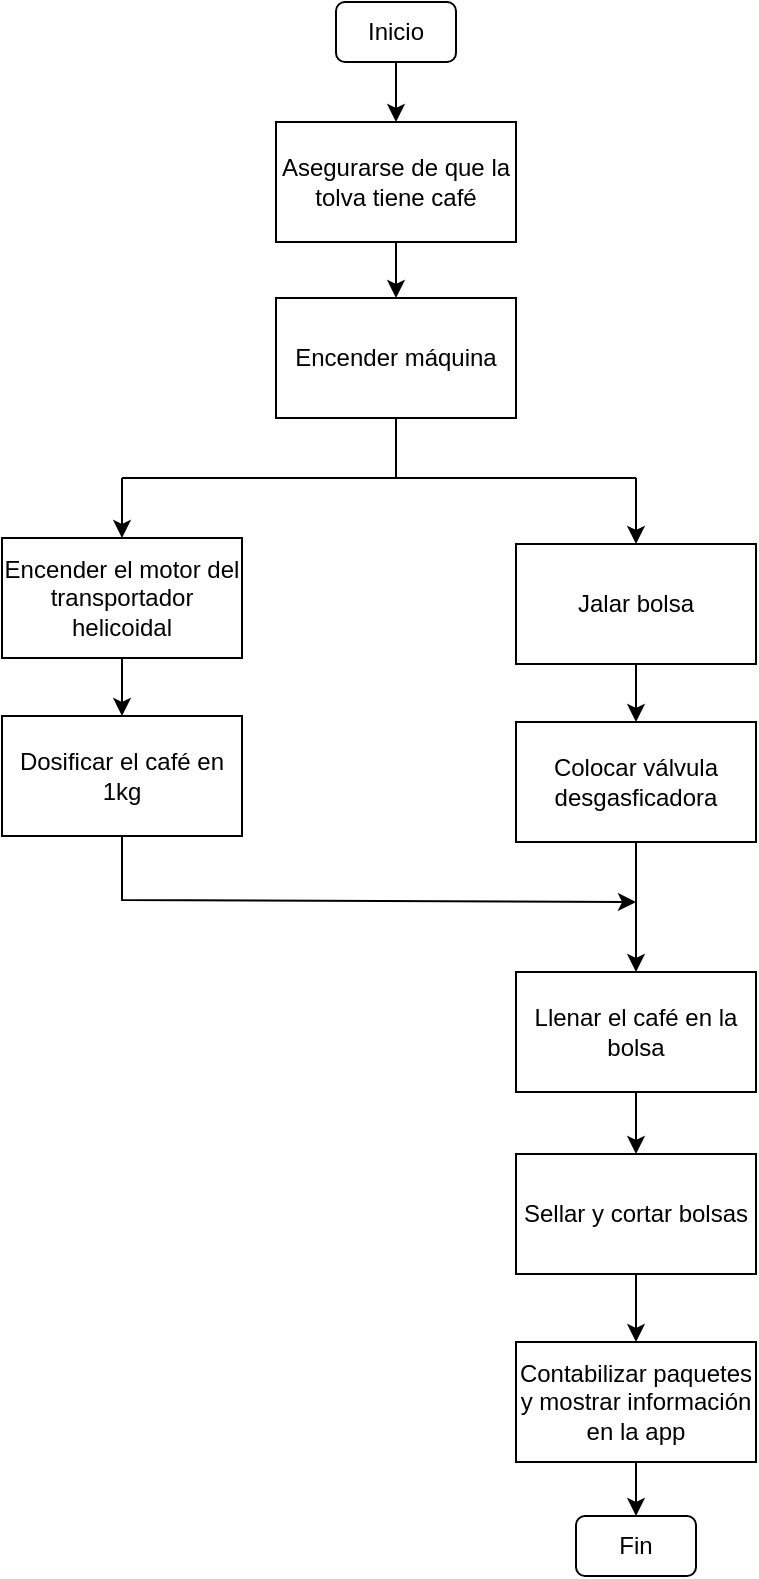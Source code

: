 <mxfile>
    <diagram name="Copy of Page-1" id="NII6ra7tKrfNzlsgMBGU">
        <mxGraphModel dx="1146" dy="571" grid="1" gridSize="1" guides="1" tooltips="1" connect="1" arrows="1" fold="1" page="1" pageScale="1" pageWidth="827" pageHeight="1169" math="0" shadow="0">
            <root>
                <mxCell id="CMLHCJ6Lxcer5jCGiYaB-0"/>
                <mxCell id="CMLHCJ6Lxcer5jCGiYaB-1" parent="CMLHCJ6Lxcer5jCGiYaB-0"/>
                <mxCell id="CMLHCJ6Lxcer5jCGiYaB-2" value="" style="edgeStyle=none;html=1;" edge="1" parent="CMLHCJ6Lxcer5jCGiYaB-1" target="CMLHCJ6Lxcer5jCGiYaB-4">
                    <mxGeometry relative="1" as="geometry">
                        <mxPoint x="285" y="429" as="sourcePoint"/>
                    </mxGeometry>
                </mxCell>
                <mxCell id="CMLHCJ6Lxcer5jCGiYaB-3" value="" style="edgeStyle=none;html=1;entryX=0.5;entryY=0;entryDx=0;entryDy=0;" edge="1" parent="CMLHCJ6Lxcer5jCGiYaB-1" source="CMLHCJ6Lxcer5jCGiYaB-4" target="yY22wWSNRqriSObaIDQg-0">
                    <mxGeometry relative="1" as="geometry">
                        <mxPoint x="285" y="549" as="targetPoint"/>
                    </mxGeometry>
                </mxCell>
                <mxCell id="CMLHCJ6Lxcer5jCGiYaB-4" value="Encender el motor del transportador helicoidal" style="whiteSpace=wrap;html=1;rounded=0;" vertex="1" parent="CMLHCJ6Lxcer5jCGiYaB-1">
                    <mxGeometry x="225" y="459" width="120" height="60" as="geometry"/>
                </mxCell>
                <mxCell id="CMLHCJ6Lxcer5jCGiYaB-12" value="" style="endArrow=none;html=1;rounded=0;endFill=0;" edge="1" parent="CMLHCJ6Lxcer5jCGiYaB-1">
                    <mxGeometry width="50" height="50" relative="1" as="geometry">
                        <mxPoint x="285" y="429" as="sourcePoint"/>
                        <mxPoint x="542" y="429" as="targetPoint"/>
                    </mxGeometry>
                </mxCell>
                <mxCell id="CMLHCJ6Lxcer5jCGiYaB-14" value="" style="endArrow=classic;html=1;rounded=0;entryX=0.5;entryY=0;entryDx=0;entryDy=0;" edge="1" parent="CMLHCJ6Lxcer5jCGiYaB-1" target="yY22wWSNRqriSObaIDQg-3">
                    <mxGeometry width="50" height="50" relative="1" as="geometry">
                        <mxPoint x="542" y="429" as="sourcePoint"/>
                        <mxPoint x="542" y="459" as="targetPoint"/>
                    </mxGeometry>
                </mxCell>
                <mxCell id="CMLHCJ6Lxcer5jCGiYaB-19" value="" style="edgeStyle=none;html=1;" edge="1" parent="CMLHCJ6Lxcer5jCGiYaB-1" source="CMLHCJ6Lxcer5jCGiYaB-20" target="CMLHCJ6Lxcer5jCGiYaB-22">
                    <mxGeometry relative="1" as="geometry"/>
                </mxCell>
                <mxCell id="CMLHCJ6Lxcer5jCGiYaB-20" value="Inicio" style="rounded=1;whiteSpace=wrap;html=1;" vertex="1" parent="CMLHCJ6Lxcer5jCGiYaB-1">
                    <mxGeometry x="392" y="191" width="60" height="30" as="geometry"/>
                </mxCell>
                <mxCell id="CMLHCJ6Lxcer5jCGiYaB-21" value="" style="edgeStyle=none;html=1;" edge="1" parent="CMLHCJ6Lxcer5jCGiYaB-1" source="CMLHCJ6Lxcer5jCGiYaB-22" target="CMLHCJ6Lxcer5jCGiYaB-23">
                    <mxGeometry relative="1" as="geometry"/>
                </mxCell>
                <mxCell id="CMLHCJ6Lxcer5jCGiYaB-22" value="Asegurarse de que la tolva tiene café" style="rounded=0;whiteSpace=wrap;html=1;" vertex="1" parent="CMLHCJ6Lxcer5jCGiYaB-1">
                    <mxGeometry x="362" y="251" width="120" height="60" as="geometry"/>
                </mxCell>
                <mxCell id="CMLHCJ6Lxcer5jCGiYaB-23" value="Encender máquina" style="whiteSpace=wrap;html=1;rounded=0;" vertex="1" parent="CMLHCJ6Lxcer5jCGiYaB-1">
                    <mxGeometry x="362" y="339" width="120" height="60" as="geometry"/>
                </mxCell>
                <mxCell id="CMLHCJ6Lxcer5jCGiYaB-24" value="" style="endArrow=none;html=1;entryX=0.5;entryY=1;entryDx=0;entryDy=0;" edge="1" parent="CMLHCJ6Lxcer5jCGiYaB-1" target="CMLHCJ6Lxcer5jCGiYaB-23">
                    <mxGeometry width="50" height="50" relative="1" as="geometry">
                        <mxPoint x="422" y="429" as="sourcePoint"/>
                        <mxPoint x="342" y="359" as="targetPoint"/>
                    </mxGeometry>
                </mxCell>
                <mxCell id="WrPZ9O4NPNbKUbzEek7v-8" style="edgeStyle=none;html=1;exitX=0.5;exitY=1;exitDx=0;exitDy=0;rounded=0;" edge="1" parent="CMLHCJ6Lxcer5jCGiYaB-1" source="yY22wWSNRqriSObaIDQg-0">
                    <mxGeometry relative="1" as="geometry">
                        <mxPoint x="542" y="641" as="targetPoint"/>
                        <Array as="points">
                            <mxPoint x="285" y="640"/>
                        </Array>
                    </mxGeometry>
                </mxCell>
                <mxCell id="yY22wWSNRqriSObaIDQg-0" value="Dosificar el café en 1kg" style="whiteSpace=wrap;html=1;rounded=0;" vertex="1" parent="CMLHCJ6Lxcer5jCGiYaB-1">
                    <mxGeometry x="225" y="548" width="120" height="60" as="geometry"/>
                </mxCell>
                <mxCell id="WrPZ9O4NPNbKUbzEek7v-5" value="" style="edgeStyle=none;html=1;" edge="1" parent="CMLHCJ6Lxcer5jCGiYaB-1" source="yY22wWSNRqriSObaIDQg-2" target="WrPZ9O4NPNbKUbzEek7v-4">
                    <mxGeometry relative="1" as="geometry"/>
                </mxCell>
                <mxCell id="yY22wWSNRqriSObaIDQg-2" value="Colocar válvula desgasficadora" style="rounded=0;whiteSpace=wrap;html=1;" vertex="1" parent="CMLHCJ6Lxcer5jCGiYaB-1">
                    <mxGeometry x="482" y="551" width="120" height="60" as="geometry"/>
                </mxCell>
                <mxCell id="yY22wWSNRqriSObaIDQg-4" value="" style="edgeStyle=none;html=1;entryX=0.5;entryY=0;entryDx=0;entryDy=0;" edge="1" parent="CMLHCJ6Lxcer5jCGiYaB-1" source="yY22wWSNRqriSObaIDQg-3" target="yY22wWSNRqriSObaIDQg-2">
                    <mxGeometry relative="1" as="geometry"/>
                </mxCell>
                <mxCell id="yY22wWSNRqriSObaIDQg-3" value="Jalar bolsa" style="rounded=0;whiteSpace=wrap;html=1;" vertex="1" parent="CMLHCJ6Lxcer5jCGiYaB-1">
                    <mxGeometry x="482" y="462" width="120" height="60" as="geometry"/>
                </mxCell>
                <mxCell id="WrPZ9O4NPNbKUbzEek7v-7" value="" style="edgeStyle=none;html=1;" edge="1" parent="CMLHCJ6Lxcer5jCGiYaB-1" source="WrPZ9O4NPNbKUbzEek7v-4" target="WrPZ9O4NPNbKUbzEek7v-6">
                    <mxGeometry relative="1" as="geometry"/>
                </mxCell>
                <mxCell id="WrPZ9O4NPNbKUbzEek7v-4" value="Llenar el café en la bolsa" style="rounded=0;whiteSpace=wrap;html=1;" vertex="1" parent="CMLHCJ6Lxcer5jCGiYaB-1">
                    <mxGeometry x="482" y="676" width="120" height="60" as="geometry"/>
                </mxCell>
                <mxCell id="WrPZ9O4NPNbKUbzEek7v-10" value="" style="edgeStyle=none;rounded=0;html=1;" edge="1" parent="CMLHCJ6Lxcer5jCGiYaB-1" source="WrPZ9O4NPNbKUbzEek7v-6" target="WrPZ9O4NPNbKUbzEek7v-9">
                    <mxGeometry relative="1" as="geometry"/>
                </mxCell>
                <mxCell id="WrPZ9O4NPNbKUbzEek7v-6" value="Sellar y cortar bolsas" style="rounded=0;whiteSpace=wrap;html=1;" vertex="1" parent="CMLHCJ6Lxcer5jCGiYaB-1">
                    <mxGeometry x="482" y="767" width="120" height="60" as="geometry"/>
                </mxCell>
                <mxCell id="WrPZ9O4NPNbKUbzEek7v-12" value="" style="edgeStyle=none;rounded=0;html=1;entryX=0.5;entryY=0;entryDx=0;entryDy=0;" edge="1" parent="CMLHCJ6Lxcer5jCGiYaB-1" source="WrPZ9O4NPNbKUbzEek7v-9" target="WrPZ9O4NPNbKUbzEek7v-13">
                    <mxGeometry relative="1" as="geometry">
                        <mxPoint x="542" y="955" as="targetPoint"/>
                    </mxGeometry>
                </mxCell>
                <mxCell id="WrPZ9O4NPNbKUbzEek7v-9" value="Contabilizar paquetes y mostrar información en la app" style="rounded=0;whiteSpace=wrap;html=1;" vertex="1" parent="CMLHCJ6Lxcer5jCGiYaB-1">
                    <mxGeometry x="482" y="861" width="120" height="60" as="geometry"/>
                </mxCell>
                <mxCell id="WrPZ9O4NPNbKUbzEek7v-13" value="Fin" style="rounded=1;whiteSpace=wrap;html=1;" vertex="1" parent="CMLHCJ6Lxcer5jCGiYaB-1">
                    <mxGeometry x="512" y="948" width="60" height="30" as="geometry"/>
                </mxCell>
            </root>
        </mxGraphModel>
    </diagram>
    <diagram id="INudi7NL7MZcqkZFediK" name="Page-1">
        <mxGraphModel dx="1662" dy="828" grid="1" gridSize="1" guides="1" tooltips="1" connect="1" arrows="1" fold="1" page="1" pageScale="1" pageWidth="1169" pageHeight="827" math="0" shadow="0">
            <root>
                <mxCell id="0"/>
                <mxCell id="1" parent="0"/>
                <mxCell id="8" value="" style="edgeStyle=none;html=1;" parent="1" target="7" edge="1">
                    <mxGeometry relative="1" as="geometry">
                        <mxPoint x="264" y="304" as="sourcePoint"/>
                    </mxGeometry>
                </mxCell>
                <mxCell id="10" value="" style="edgeStyle=none;html=1;" parent="1" source="7" target="9" edge="1">
                    <mxGeometry relative="1" as="geometry"/>
                </mxCell>
                <mxCell id="7" value="Encender el motor del transportador helicoidal" style="whiteSpace=wrap;html=1;rounded=0;" parent="1" vertex="1">
                    <mxGeometry x="204" y="334" width="120" height="60" as="geometry"/>
                </mxCell>
                <mxCell id="15" value="" style="edgeStyle=none;rounded=0;html=1;" parent="1" source="9" target="14" edge="1">
                    <mxGeometry relative="1" as="geometry"/>
                </mxCell>
                <mxCell id="9" value="El sensor marcó 1kg?" style="rhombus;whiteSpace=wrap;html=1;rounded=0;" parent="1" vertex="1">
                    <mxGeometry x="191.5" y="424" width="145" height="80" as="geometry"/>
                </mxCell>
                <mxCell id="12" value="" style="endArrow=classic;html=1;exitX=1;exitY=0.5;exitDx=0;exitDy=0;rounded=0;" parent="1" source="9" edge="1">
                    <mxGeometry width="50" height="50" relative="1" as="geometry">
                        <mxPoint x="419" y="454" as="sourcePoint"/>
                        <mxPoint x="264" y="406" as="targetPoint"/>
                        <Array as="points">
                            <mxPoint x="409" y="464"/>
                            <mxPoint x="409" y="424"/>
                            <mxPoint x="409" y="406"/>
                            <mxPoint x="376" y="406"/>
                        </Array>
                    </mxGeometry>
                </mxCell>
                <mxCell id="13" value="No" style="text;html=1;align=center;verticalAlign=middle;resizable=0;points=[];autosize=1;strokeColor=none;fillColor=none;" parent="1" vertex="1">
                    <mxGeometry x="376" y="424" width="30" height="20" as="geometry"/>
                </mxCell>
                <mxCell id="19" value="" style="edgeStyle=none;rounded=0;html=1;" parent="1" source="14" target="18" edge="1">
                    <mxGeometry relative="1" as="geometry"/>
                </mxCell>
                <mxCell id="14" value="Girar el dosificador" style="whiteSpace=wrap;html=1;rounded=0;" parent="1" vertex="1">
                    <mxGeometry x="204" y="526" width="120" height="60" as="geometry"/>
                </mxCell>
                <mxCell id="16" value="Si" style="text;html=1;align=center;verticalAlign=middle;resizable=0;points=[];autosize=1;strokeColor=none;fillColor=none;" parent="1" vertex="1">
                    <mxGeometry x="264" y="504" width="30" height="20" as="geometry"/>
                </mxCell>
                <mxCell id="17" value="" style="endArrow=none;html=1;rounded=0;endFill=0;" parent="1" edge="1">
                    <mxGeometry width="50" height="50" relative="1" as="geometry">
                        <mxPoint x="264" y="304" as="sourcePoint"/>
                        <mxPoint x="521" y="304" as="targetPoint"/>
                    </mxGeometry>
                </mxCell>
                <mxCell id="18" value="Depositar café en el tubo formador" style="whiteSpace=wrap;html=1;rounded=0;" parent="1" vertex="1">
                    <mxGeometry x="204" y="616" width="120" height="60" as="geometry"/>
                </mxCell>
                <mxCell id="20" value="" style="endArrow=classic;html=1;rounded=0;entryX=0.5;entryY=0;entryDx=0;entryDy=0;" parent="1" target="41" edge="1">
                    <mxGeometry width="50" height="50" relative="1" as="geometry">
                        <mxPoint x="521" y="304" as="sourcePoint"/>
                        <mxPoint x="541" y="344" as="targetPoint"/>
                    </mxGeometry>
                </mxCell>
                <mxCell id="23" value="" style="edgeStyle=none;rounded=0;html=1;" parent="1" source="21" target="22" edge="1">
                    <mxGeometry relative="1" as="geometry"/>
                </mxCell>
                <mxCell id="21" value="Encender actuador lineal que coloca la válvula" style="rounded=0;whiteSpace=wrap;html=1;" parent="1" vertex="1">
                    <mxGeometry x="461" y="424" width="120" height="60" as="geometry"/>
                </mxCell>
                <mxCell id="22" value="Encender actuador lineal que sella el lado de la bolsa" style="whiteSpace=wrap;html=1;rounded=0;" parent="1" vertex="1">
                    <mxGeometry x="461" y="526" width="120" height="60" as="geometry"/>
                </mxCell>
                <mxCell id="24" value="Encender actuadores lineales para formar base" style="whiteSpace=wrap;html=1;rounded=0;" parent="1" vertex="1">
                    <mxGeometry x="461" y="646" width="120" height="60" as="geometry"/>
                </mxCell>
                <mxCell id="32" value="" style="edgeStyle=none;html=1;" parent="1" source="33" target="35" edge="1">
                    <mxGeometry relative="1" as="geometry"/>
                </mxCell>
                <mxCell id="33" value="Inicio" style="rounded=1;whiteSpace=wrap;html=1;" parent="1" vertex="1">
                    <mxGeometry x="371" y="66" width="60" height="30" as="geometry"/>
                </mxCell>
                <mxCell id="34" value="" style="edgeStyle=none;html=1;" parent="1" source="35" target="36" edge="1">
                    <mxGeometry relative="1" as="geometry"/>
                </mxCell>
                <mxCell id="35" value="Asegurarse de que la tolva tiene café" style="rounded=0;whiteSpace=wrap;html=1;" parent="1" vertex="1">
                    <mxGeometry x="341" y="126" width="120" height="60" as="geometry"/>
                </mxCell>
                <mxCell id="36" value="Encender máquina" style="whiteSpace=wrap;html=1;rounded=0;" parent="1" vertex="1">
                    <mxGeometry x="341" y="214" width="120" height="60" as="geometry"/>
                </mxCell>
                <mxCell id="37" value="" style="endArrow=none;html=1;entryX=0.5;entryY=1;entryDx=0;entryDy=0;" parent="1" target="36" edge="1">
                    <mxGeometry width="50" height="50" relative="1" as="geometry">
                        <mxPoint x="401" y="304" as="sourcePoint"/>
                        <mxPoint x="321" y="234" as="targetPoint"/>
                    </mxGeometry>
                </mxCell>
                <mxCell id="38" value="Encender motores de las correas de deslizamiento" style="whiteSpace=wrap;html=1;rounded=0;" parent="1" vertex="1">
                    <mxGeometry x="616" y="526" width="120" height="60" as="geometry"/>
                </mxCell>
                <mxCell id="42" value="" style="edgeStyle=none;rounded=0;html=1;endArrow=classic;endFill=1;" parent="1" source="41" target="21" edge="1">
                    <mxGeometry relative="1" as="geometry"/>
                </mxCell>
                <mxCell id="41" value="Encender actuadores para ajustar las correas de deslizamiento" style="rounded=0;whiteSpace=wrap;html=1;" parent="1" vertex="1">
                    <mxGeometry x="461" y="334" width="120" height="60" as="geometry"/>
                </mxCell>
                <mxCell id="45" value="" style="endArrow=none;html=1;rounded=0;endFill=0;exitX=0.5;exitY=1;exitDx=0;exitDy=0;" parent="1" source="38" edge="1">
                    <mxGeometry width="50" height="50" relative="1" as="geometry">
                        <mxPoint x="831" y="586" as="sourcePoint"/>
                        <mxPoint x="671" y="606" as="targetPoint"/>
                        <Array as="points">
                            <mxPoint x="676" y="606"/>
                        </Array>
                    </mxGeometry>
                </mxCell>
                <mxCell id="47" value="" style="edgeStyle=none;rounded=0;html=1;endArrow=classic;endFill=1;entryX=0.5;entryY=0;entryDx=0;entryDy=0;" parent="1" target="46" edge="1">
                    <mxGeometry relative="1" as="geometry">
                        <mxPoint x="521" y="616" as="sourcePoint"/>
                        <Array as="points">
                            <mxPoint x="676" y="616"/>
                        </Array>
                    </mxGeometry>
                </mxCell>
                <mxCell id="46" value="Encender actuadores lineales para cortar y sellar bolsa" style="whiteSpace=wrap;html=1;rounded=0;" parent="1" vertex="1">
                    <mxGeometry x="616" y="646" width="120" height="60" as="geometry"/>
                </mxCell>
                <mxCell id="51" value="" style="endArrow=classic;html=1;rounded=0;exitX=0.5;exitY=1;exitDx=0;exitDy=0;" parent="1" source="18" edge="1">
                    <mxGeometry width="50" height="50" relative="1" as="geometry">
                        <mxPoint x="131" y="764" as="sourcePoint"/>
                        <mxPoint x="264" y="406" as="targetPoint"/>
                        <Array as="points">
                            <mxPoint x="264" y="696"/>
                            <mxPoint x="171" y="696"/>
                            <mxPoint x="170" y="406"/>
                        </Array>
                    </mxGeometry>
                </mxCell>
                <mxCell id="66" value="" style="edgeStyle=none;rounded=0;html=1;endArrow=classic;endFill=1;entryX=0.5;entryY=1;entryDx=0;entryDy=0;" parent="1" source="52" target="58" edge="1">
                    <mxGeometry relative="1" as="geometry"/>
                </mxCell>
                <mxCell id="52" value="Captar un nuevo paquete listo" style="whiteSpace=wrap;html=1;rounded=0;" parent="1" vertex="1">
                    <mxGeometry x="771" y="702" width="120" height="60" as="geometry"/>
                </mxCell>
                <mxCell id="54" value="" style="endArrow=none;html=1;rounded=0;entryX=0.5;entryY=1;entryDx=0;entryDy=0;" parent="1" target="46" edge="1">
                    <mxGeometry width="50" height="50" relative="1" as="geometry">
                        <mxPoint x="676" y="732" as="sourcePoint"/>
                        <mxPoint x="811" y="679" as="targetPoint"/>
                    </mxGeometry>
                </mxCell>
                <mxCell id="58" value="Enviar información recopilada a la nube" style="whiteSpace=wrap;html=1;rounded=0;" parent="1" vertex="1">
                    <mxGeometry x="771" y="624" width="120" height="60" as="geometry"/>
                </mxCell>
                <mxCell id="67" value="" style="edgeStyle=none;rounded=0;html=1;endArrow=none;endFill=0;startArrow=classic;startFill=1;" parent="1" source="60" target="58" edge="1">
                    <mxGeometry relative="1" as="geometry"/>
                </mxCell>
                <mxCell id="75" style="edgeStyle=none;html=1;exitX=1;exitY=0.5;exitDx=0;exitDy=0;entryX=0.5;entryY=0;entryDx=0;entryDy=0;startArrow=none;startFill=0;endArrow=classic;endFill=1;rounded=0;" parent="1" source="60" target="74" edge="1">
                    <mxGeometry relative="1" as="geometry">
                        <Array as="points">
                            <mxPoint x="965" y="553"/>
                        </Array>
                    </mxGeometry>
                </mxCell>
                <mxCell id="77" style="edgeStyle=none;rounded=0;html=1;exitX=0.5;exitY=0;exitDx=0;exitDy=0;startArrow=none;startFill=0;endArrow=classic;endFill=1;" parent="1" source="60" edge="1">
                    <mxGeometry relative="1" as="geometry">
                        <mxPoint x="522" y="407" as="targetPoint"/>
                        <Array as="points">
                            <mxPoint x="831" y="407"/>
                        </Array>
                    </mxGeometry>
                </mxCell>
                <mxCell id="60" value="¿Fin de operatividad?" style="rhombus;whiteSpace=wrap;html=1;rounded=0;" parent="1" vertex="1">
                    <mxGeometry x="762" y="513" width="138" height="80" as="geometry"/>
                </mxCell>
                <mxCell id="65" value="" style="endArrow=classic;html=1;rounded=0;exitX=0.5;exitY=1;exitDx=0;exitDy=0;entryX=0;entryY=0.5;entryDx=0;entryDy=0;" parent="1" source="24" target="52" edge="1">
                    <mxGeometry width="50" height="50" relative="1" as="geometry">
                        <mxPoint x="594" y="782" as="sourcePoint"/>
                        <mxPoint x="644" y="732" as="targetPoint"/>
                        <Array as="points">
                            <mxPoint x="521" y="732"/>
                        </Array>
                    </mxGeometry>
                </mxCell>
                <mxCell id="68" value="No" style="text;html=1;align=center;verticalAlign=middle;resizable=0;points=[];autosize=1;strokeColor=none;fillColor=none;" parent="1" vertex="1">
                    <mxGeometry x="831" y="407" width="30" height="20" as="geometry"/>
                </mxCell>
                <mxCell id="69" value="Si" style="text;html=1;align=center;verticalAlign=middle;resizable=0;points=[];autosize=1;strokeColor=none;fillColor=none;" parent="1" vertex="1">
                    <mxGeometry x="960" y="564" width="30" height="20" as="geometry"/>
                </mxCell>
                <mxCell id="74" value="Fin" style="rounded=1;whiteSpace=wrap;html=1;" parent="1" vertex="1">
                    <mxGeometry x="930" y="614" width="70" height="30" as="geometry"/>
                </mxCell>
                <mxCell id="79" value="" style="endArrow=classic;html=1;exitX=1;exitY=0.5;exitDx=0;exitDy=0;entryX=0.5;entryY=0;entryDx=0;entryDy=0;rounded=0;" parent="1" source="22" target="38" edge="1">
                    <mxGeometry width="50" height="50" relative="1" as="geometry">
                        <mxPoint x="585" y="540" as="sourcePoint"/>
                        <mxPoint x="635" y="490" as="targetPoint"/>
                        <Array as="points">
                            <mxPoint x="600" y="556"/>
                            <mxPoint x="600" y="506"/>
                            <mxPoint x="676" y="506"/>
                        </Array>
                    </mxGeometry>
                </mxCell>
                <mxCell id="80" value="" style="endArrow=classic;html=1;rounded=0;entryX=0.5;entryY=0;entryDx=0;entryDy=0;" parent="1" target="24" edge="1">
                    <mxGeometry width="50" height="50" relative="1" as="geometry">
                        <mxPoint x="671" y="606" as="sourcePoint"/>
                        <mxPoint x="495" y="590" as="targetPoint"/>
                        <Array as="points">
                            <mxPoint x="521" y="606"/>
                        </Array>
                    </mxGeometry>
                </mxCell>
            </root>
        </mxGraphModel>
    </diagram>
</mxfile>